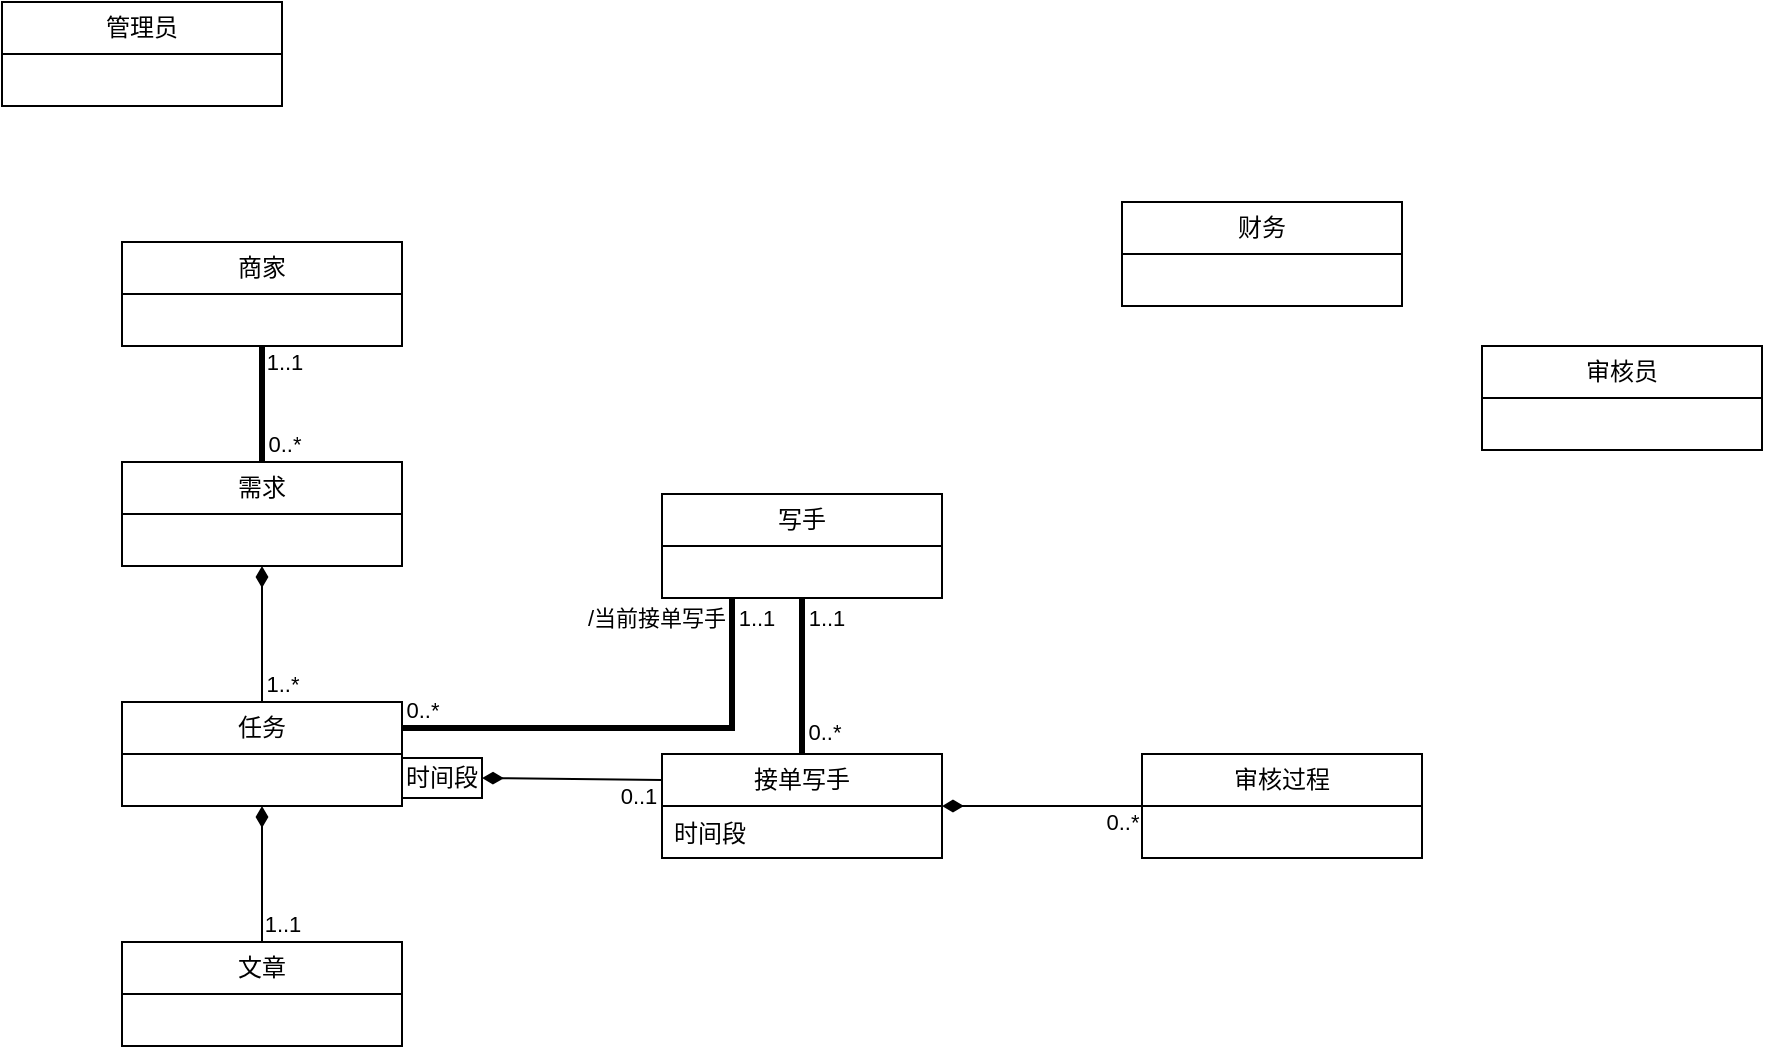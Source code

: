 <mxfile version="24.8.0">
  <diagram name="第 1 页" id="hKuk3zwHYtWREnpV2XQE">
    <mxGraphModel dx="1151" dy="646" grid="1" gridSize="10" guides="1" tooltips="1" connect="1" arrows="1" fold="1" page="1" pageScale="1" pageWidth="1920" pageHeight="1200" math="0" shadow="0">
      <root>
        <mxCell id="0" />
        <mxCell id="1" parent="0" />
        <mxCell id="vWhC-yQqH2UFi3h3dktY-1" value="写手" style="swimlane;fontStyle=0;childLayout=stackLayout;horizontal=1;startSize=26;fillColor=none;horizontalStack=0;resizeParent=1;resizeParentMax=0;resizeLast=0;collapsible=1;marginBottom=0;whiteSpace=wrap;html=1;" vertex="1" parent="1">
          <mxGeometry x="920" y="416" width="140" height="52" as="geometry" />
        </mxCell>
        <mxCell id="vWhC-yQqH2UFi3h3dktY-5" value="商家" style="swimlane;fontStyle=0;childLayout=stackLayout;horizontal=1;startSize=26;fillColor=none;horizontalStack=0;resizeParent=1;resizeParentMax=0;resizeLast=0;collapsible=1;marginBottom=0;whiteSpace=wrap;html=1;" vertex="1" parent="1">
          <mxGeometry x="650" y="290" width="140" height="52" as="geometry" />
        </mxCell>
        <mxCell id="vWhC-yQqH2UFi3h3dktY-6" value="需求" style="swimlane;fontStyle=0;childLayout=stackLayout;horizontal=1;startSize=26;fillColor=none;horizontalStack=0;resizeParent=1;resizeParentMax=0;resizeLast=0;collapsible=1;marginBottom=0;whiteSpace=wrap;html=1;" vertex="1" parent="1">
          <mxGeometry x="650" y="400" width="140" height="52" as="geometry" />
        </mxCell>
        <mxCell id="vWhC-yQqH2UFi3h3dktY-7" value="任务" style="swimlane;fontStyle=0;childLayout=stackLayout;horizontal=1;startSize=26;fillColor=none;horizontalStack=0;resizeParent=1;resizeParentMax=0;resizeLast=0;collapsible=1;marginBottom=0;whiteSpace=wrap;html=1;" vertex="1" parent="1">
          <mxGeometry x="650" y="520" width="140" height="52" as="geometry" />
        </mxCell>
        <mxCell id="vWhC-yQqH2UFi3h3dktY-8" value="文章" style="swimlane;fontStyle=0;childLayout=stackLayout;horizontal=1;startSize=26;fillColor=none;horizontalStack=0;resizeParent=1;resizeParentMax=0;resizeLast=0;collapsible=1;marginBottom=0;whiteSpace=wrap;html=1;" vertex="1" parent="1">
          <mxGeometry x="650" y="640" width="140" height="52" as="geometry" />
        </mxCell>
        <mxCell id="vWhC-yQqH2UFi3h3dktY-9" value="管理员" style="swimlane;fontStyle=0;childLayout=stackLayout;horizontal=1;startSize=26;fillColor=none;horizontalStack=0;resizeParent=1;resizeParentMax=0;resizeLast=0;collapsible=1;marginBottom=0;whiteSpace=wrap;html=1;" vertex="1" parent="1">
          <mxGeometry x="590" y="170" width="140" height="52" as="geometry" />
        </mxCell>
        <mxCell id="vWhC-yQqH2UFi3h3dktY-10" value="审核员" style="swimlane;fontStyle=0;childLayout=stackLayout;horizontal=1;startSize=26;fillColor=none;horizontalStack=0;resizeParent=1;resizeParentMax=0;resizeLast=0;collapsible=1;marginBottom=0;whiteSpace=wrap;html=1;" vertex="1" parent="1">
          <mxGeometry x="1330" y="342" width="140" height="52" as="geometry" />
        </mxCell>
        <mxCell id="vWhC-yQqH2UFi3h3dktY-11" value="财务" style="swimlane;fontStyle=0;childLayout=stackLayout;horizontal=1;startSize=26;fillColor=none;horizontalStack=0;resizeParent=1;resizeParentMax=0;resizeLast=0;collapsible=1;marginBottom=0;whiteSpace=wrap;html=1;" vertex="1" parent="1">
          <mxGeometry x="1150" y="270" width="140" height="52" as="geometry" />
        </mxCell>
        <mxCell id="vWhC-yQqH2UFi3h3dktY-13" value="" style="endArrow=none;startArrow=none;endFill=0;startFill=0;endSize=8;html=1;verticalAlign=bottom;labelBackgroundColor=none;strokeWidth=3;rounded=0;exitX=0.5;exitY=1;exitDx=0;exitDy=0;entryX=0.5;entryY=0;entryDx=0;entryDy=0;" edge="1" parent="1" source="vWhC-yQqH2UFi3h3dktY-5" target="vWhC-yQqH2UFi3h3dktY-6">
          <mxGeometry width="160" relative="1" as="geometry">
            <mxPoint x="710" y="390" as="sourcePoint" />
            <mxPoint x="870" y="390" as="targetPoint" />
          </mxGeometry>
        </mxCell>
        <mxCell id="vWhC-yQqH2UFi3h3dktY-14" value="1..1" style="edgeLabel;html=1;align=center;verticalAlign=middle;resizable=0;points=[];" vertex="1" connectable="0" parent="vWhC-yQqH2UFi3h3dktY-13">
          <mxGeometry x="-0.822" y="-1" relative="1" as="geometry">
            <mxPoint x="12" y="3" as="offset" />
          </mxGeometry>
        </mxCell>
        <mxCell id="vWhC-yQqH2UFi3h3dktY-15" value="0..*" style="edgeLabel;html=1;align=center;verticalAlign=middle;resizable=0;points=[];" vertex="1" connectable="0" parent="vWhC-yQqH2UFi3h3dktY-13">
          <mxGeometry x="0.786" y="1" relative="1" as="geometry">
            <mxPoint x="10" y="-3" as="offset" />
          </mxGeometry>
        </mxCell>
        <mxCell id="vWhC-yQqH2UFi3h3dktY-19" value="" style="endArrow=none;startArrow=diamondThin;endFill=0;startFill=1;html=1;verticalAlign=bottom;labelBackgroundColor=none;strokeWidth=1;startSize=8;endSize=8;rounded=0;exitX=0.5;exitY=1;exitDx=0;exitDy=0;entryX=0.5;entryY=0;entryDx=0;entryDy=0;" edge="1" parent="1" source="vWhC-yQqH2UFi3h3dktY-6" target="vWhC-yQqH2UFi3h3dktY-7">
          <mxGeometry width="160" relative="1" as="geometry">
            <mxPoint x="790" y="490" as="sourcePoint" />
            <mxPoint x="950" y="490" as="targetPoint" />
          </mxGeometry>
        </mxCell>
        <mxCell id="vWhC-yQqH2UFi3h3dktY-20" value="1..*" style="edgeLabel;html=1;align=center;verticalAlign=middle;resizable=0;points=[];" vertex="1" connectable="0" parent="vWhC-yQqH2UFi3h3dktY-19">
          <mxGeometry x="0.762" y="1" relative="1" as="geometry">
            <mxPoint x="9" y="-1" as="offset" />
          </mxGeometry>
        </mxCell>
        <mxCell id="vWhC-yQqH2UFi3h3dktY-24" value="" style="endArrow=none;startArrow=diamondThin;endFill=0;startFill=1;html=1;verticalAlign=bottom;labelBackgroundColor=none;strokeWidth=1;startSize=8;endSize=8;rounded=0;exitX=0.5;exitY=1;exitDx=0;exitDy=0;entryX=0.5;entryY=0;entryDx=0;entryDy=0;" edge="1" parent="1" source="vWhC-yQqH2UFi3h3dktY-7" target="vWhC-yQqH2UFi3h3dktY-8">
          <mxGeometry width="160" relative="1" as="geometry">
            <mxPoint x="830" y="572" as="sourcePoint" />
            <mxPoint x="830" y="640" as="targetPoint" />
          </mxGeometry>
        </mxCell>
        <mxCell id="vWhC-yQqH2UFi3h3dktY-25" value="1..1" style="edgeLabel;html=1;align=center;verticalAlign=middle;resizable=0;points=[];" vertex="1" connectable="0" parent="vWhC-yQqH2UFi3h3dktY-24">
          <mxGeometry x="0.762" y="1" relative="1" as="geometry">
            <mxPoint x="9" y="-1" as="offset" />
          </mxGeometry>
        </mxCell>
        <mxCell id="vWhC-yQqH2UFi3h3dktY-29" value="接单写手" style="swimlane;fontStyle=0;childLayout=stackLayout;horizontal=1;startSize=26;fillColor=none;horizontalStack=0;resizeParent=1;resizeParentMax=0;resizeLast=0;collapsible=1;marginBottom=0;whiteSpace=wrap;html=1;" vertex="1" parent="1">
          <mxGeometry x="920" y="546" width="140" height="52" as="geometry" />
        </mxCell>
        <mxCell id="vWhC-yQqH2UFi3h3dktY-30" value="时间段" style="text;strokeColor=none;fillColor=none;align=left;verticalAlign=top;spacingLeft=4;spacingRight=4;overflow=hidden;rotatable=0;points=[[0,0.5],[1,0.5]];portConstraint=eastwest;whiteSpace=wrap;html=1;" vertex="1" parent="vWhC-yQqH2UFi3h3dktY-29">
          <mxGeometry y="26" width="140" height="26" as="geometry" />
        </mxCell>
        <mxCell id="vWhC-yQqH2UFi3h3dktY-32" value="" style="endArrow=none;startArrow=none;endFill=0;startFill=0;endSize=8;html=1;verticalAlign=bottom;labelBackgroundColor=none;strokeWidth=3;rounded=0;entryX=0.5;entryY=0;entryDx=0;entryDy=0;exitX=0.5;exitY=1;exitDx=0;exitDy=0;" edge="1" parent="1" source="vWhC-yQqH2UFi3h3dktY-1" target="vWhC-yQqH2UFi3h3dktY-29">
          <mxGeometry width="160" relative="1" as="geometry">
            <mxPoint x="990" y="442" as="sourcePoint" />
            <mxPoint x="900" y="520" as="targetPoint" />
          </mxGeometry>
        </mxCell>
        <mxCell id="vWhC-yQqH2UFi3h3dktY-34" value="0..*" style="edgeLabel;html=1;align=center;verticalAlign=middle;resizable=0;points=[];" vertex="1" connectable="0" parent="vWhC-yQqH2UFi3h3dktY-32">
          <mxGeometry x="0.786" y="1" relative="1" as="geometry">
            <mxPoint x="10" y="-3" as="offset" />
          </mxGeometry>
        </mxCell>
        <mxCell id="vWhC-yQqH2UFi3h3dktY-43" value="1..1" style="edgeLabel;html=1;align=center;verticalAlign=middle;resizable=0;points=[];" vertex="1" connectable="0" parent="vWhC-yQqH2UFi3h3dktY-32">
          <mxGeometry x="-0.742" y="1" relative="1" as="geometry">
            <mxPoint x="11" as="offset" />
          </mxGeometry>
        </mxCell>
        <mxCell id="vWhC-yQqH2UFi3h3dktY-36" value="审核过程" style="swimlane;fontStyle=0;childLayout=stackLayout;horizontal=1;startSize=26;fillColor=none;horizontalStack=0;resizeParent=1;resizeParentMax=0;resizeLast=0;collapsible=1;marginBottom=0;whiteSpace=wrap;html=1;" vertex="1" parent="1">
          <mxGeometry x="1160" y="546" width="140" height="52" as="geometry" />
        </mxCell>
        <mxCell id="vWhC-yQqH2UFi3h3dktY-37" value="" style="endArrow=none;startArrow=diamondThin;endFill=0;startFill=1;html=1;verticalAlign=bottom;labelBackgroundColor=none;strokeWidth=1;startSize=8;endSize=8;rounded=0;entryX=0;entryY=0.5;entryDx=0;entryDy=0;exitX=1;exitY=0.5;exitDx=0;exitDy=0;" edge="1" parent="1" source="vWhC-yQqH2UFi3h3dktY-29" target="vWhC-yQqH2UFi3h3dktY-36">
          <mxGeometry width="160" relative="1" as="geometry">
            <mxPoint x="1130" y="550" as="sourcePoint" />
            <mxPoint x="1130" y="624" as="targetPoint" />
          </mxGeometry>
        </mxCell>
        <mxCell id="vWhC-yQqH2UFi3h3dktY-38" value="0..*" style="edgeLabel;html=1;align=center;verticalAlign=middle;resizable=0;points=[];" vertex="1" connectable="0" parent="vWhC-yQqH2UFi3h3dktY-37">
          <mxGeometry x="0.762" y="1" relative="1" as="geometry">
            <mxPoint x="2" y="9" as="offset" />
          </mxGeometry>
        </mxCell>
        <mxCell id="vWhC-yQqH2UFi3h3dktY-44" value="" style="endArrow=none;startArrow=none;endFill=0;startFill=0;endSize=8;html=1;verticalAlign=bottom;labelBackgroundColor=none;strokeWidth=3;rounded=0;entryX=1;entryY=0.25;entryDx=0;entryDy=0;exitX=0.25;exitY=1;exitDx=0;exitDy=0;" edge="1" parent="1" source="vWhC-yQqH2UFi3h3dktY-1" target="vWhC-yQqH2UFi3h3dktY-7">
          <mxGeometry width="160" relative="1" as="geometry">
            <mxPoint x="840" y="452" as="sourcePoint" />
            <mxPoint x="840" y="550" as="targetPoint" />
            <Array as="points">
              <mxPoint x="955" y="533" />
            </Array>
          </mxGeometry>
        </mxCell>
        <mxCell id="vWhC-yQqH2UFi3h3dktY-46" value="1..1" style="edgeLabel;html=1;align=center;verticalAlign=middle;resizable=0;points=[];" vertex="1" connectable="0" parent="vWhC-yQqH2UFi3h3dktY-44">
          <mxGeometry x="-0.742" y="1" relative="1" as="geometry">
            <mxPoint x="11" y="-20" as="offset" />
          </mxGeometry>
        </mxCell>
        <mxCell id="vWhC-yQqH2UFi3h3dktY-48" value="/当前接单写手" style="edgeLabel;html=1;align=center;verticalAlign=middle;resizable=0;points=[];" vertex="1" connectable="0" parent="vWhC-yQqH2UFi3h3dktY-44">
          <mxGeometry x="-0.886" y="-1" relative="1" as="geometry">
            <mxPoint x="-37" y="-3" as="offset" />
          </mxGeometry>
        </mxCell>
        <mxCell id="vWhC-yQqH2UFi3h3dktY-49" value="0..*" style="edgeLabel;html=1;align=center;verticalAlign=middle;resizable=0;points=[];" vertex="1" connectable="0" parent="vWhC-yQqH2UFi3h3dktY-44">
          <mxGeometry x="0.924" y="-1" relative="1" as="geometry">
            <mxPoint x="1" y="-8" as="offset" />
          </mxGeometry>
        </mxCell>
        <mxCell id="vWhC-yQqH2UFi3h3dktY-50" value="" style="endArrow=none;startArrow=diamondThin;endFill=0;startFill=1;html=1;verticalAlign=bottom;labelBackgroundColor=none;strokeWidth=1;startSize=8;endSize=8;rounded=0;entryX=0;entryY=0.25;entryDx=0;entryDy=0;exitX=1;exitY=0.5;exitDx=0;exitDy=0;" edge="1" parent="1" source="vWhC-yQqH2UFi3h3dktY-52" target="vWhC-yQqH2UFi3h3dktY-29">
          <mxGeometry width="160" relative="1" as="geometry">
            <mxPoint x="850" y="559" as="sourcePoint" />
            <mxPoint x="850" y="634" as="targetPoint" />
          </mxGeometry>
        </mxCell>
        <mxCell id="vWhC-yQqH2UFi3h3dktY-51" value="0..1" style="edgeLabel;html=1;align=center;verticalAlign=middle;resizable=0;points=[];" vertex="1" connectable="0" parent="vWhC-yQqH2UFi3h3dktY-50">
          <mxGeometry x="0.762" y="1" relative="1" as="geometry">
            <mxPoint x="-2" y="9" as="offset" />
          </mxGeometry>
        </mxCell>
        <mxCell id="vWhC-yQqH2UFi3h3dktY-52" value="时间段" style="rounded=0;whiteSpace=wrap;html=1;" vertex="1" parent="1">
          <mxGeometry x="790" y="548" width="40" height="20" as="geometry" />
        </mxCell>
      </root>
    </mxGraphModel>
  </diagram>
</mxfile>
